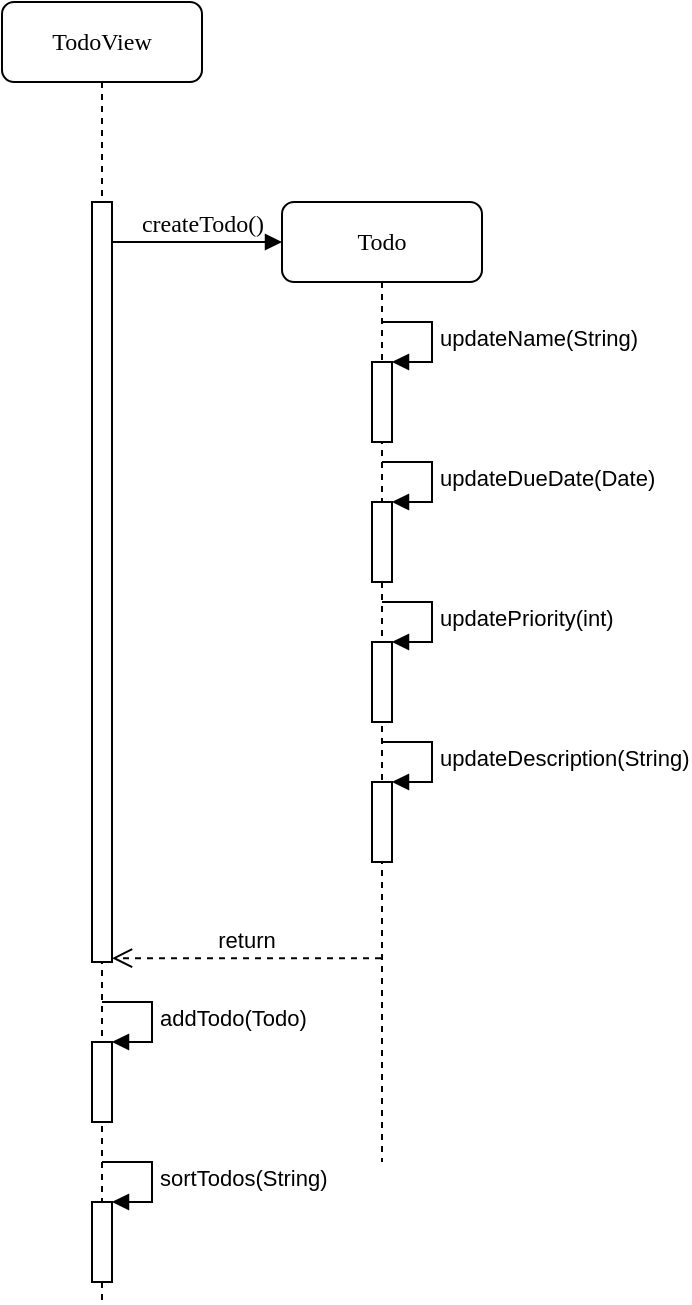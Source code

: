 <mxfile version="12.2.7" type="google" pages="1"><diagram name="Page-1" id="13e1069c-82ec-6db2-03f1-153e76fe0fe0"><mxGraphModel dx="1341" dy="762" grid="1" gridSize="10" guides="1" tooltips="1" connect="1" arrows="1" fold="1" page="1" pageScale="1" pageWidth="500" pageHeight="800" background="#ffffff" math="0" shadow="0"><root><mxCell id="0"/><mxCell id="1" parent="0"/><mxCell id="7baba1c4bc27f4b0-2" value="Todo" style="shape=umlLifeline;perimeter=lifelinePerimeter;whiteSpace=wrap;html=1;container=1;collapsible=0;recursiveResize=0;outlineConnect=0;rounded=1;shadow=0;comic=0;labelBackgroundColor=none;strokeWidth=1;fontFamily=Verdana;fontSize=12;align=center;" parent="1" vertex="1"><mxGeometry x="240" y="180" width="100" height="480" as="geometry"/></mxCell><mxCell id="qrRCwsw1YbezFwDfmSYu-15" value="" style="html=1;points=[];perimeter=orthogonalPerimeter;" parent="7baba1c4bc27f4b0-2" vertex="1"><mxGeometry x="45" y="150" width="10" height="40" as="geometry"/></mxCell><mxCell id="qrRCwsw1YbezFwDfmSYu-16" value="updateDueDate(Date)" style="edgeStyle=orthogonalEdgeStyle;html=1;align=left;spacingLeft=2;endArrow=block;rounded=0;entryX=1;entryY=0;" parent="7baba1c4bc27f4b0-2" target="qrRCwsw1YbezFwDfmSYu-15" edge="1"><mxGeometry relative="1" as="geometry"><mxPoint x="50" y="130" as="sourcePoint"/><Array as="points"><mxPoint x="75" y="130"/></Array></mxGeometry></mxCell><mxCell id="qrRCwsw1YbezFwDfmSYu-17" value="" style="html=1;points=[];perimeter=orthogonalPerimeter;" parent="7baba1c4bc27f4b0-2" vertex="1"><mxGeometry x="45" y="80" width="10" height="40" as="geometry"/></mxCell><mxCell id="qrRCwsw1YbezFwDfmSYu-18" value="updateName(String)" style="edgeStyle=orthogonalEdgeStyle;html=1;align=left;spacingLeft=2;endArrow=block;rounded=0;entryX=1;entryY=0;" parent="7baba1c4bc27f4b0-2" target="qrRCwsw1YbezFwDfmSYu-17" edge="1"><mxGeometry relative="1" as="geometry"><mxPoint x="50" y="60" as="sourcePoint"/><Array as="points"><mxPoint x="75" y="60"/></Array></mxGeometry></mxCell><mxCell id="qrRCwsw1YbezFwDfmSYu-23" value="" style="html=1;points=[];perimeter=orthogonalPerimeter;" parent="7baba1c4bc27f4b0-2" vertex="1"><mxGeometry x="45" y="220" width="10" height="40" as="geometry"/></mxCell><mxCell id="qrRCwsw1YbezFwDfmSYu-24" value="updatePriority(int)" style="edgeStyle=orthogonalEdgeStyle;html=1;align=left;spacingLeft=2;endArrow=block;rounded=0;entryX=1;entryY=0;" parent="7baba1c4bc27f4b0-2" target="qrRCwsw1YbezFwDfmSYu-23" edge="1"><mxGeometry relative="1" as="geometry"><mxPoint x="50" y="200" as="sourcePoint"/><Array as="points"><mxPoint x="75" y="200"/></Array></mxGeometry></mxCell><mxCell id="qrRCwsw1YbezFwDfmSYu-25" value="" style="html=1;points=[];perimeter=orthogonalPerimeter;" parent="7baba1c4bc27f4b0-2" vertex="1"><mxGeometry x="45" y="290" width="10" height="40" as="geometry"/></mxCell><mxCell id="qrRCwsw1YbezFwDfmSYu-26" value="updateDescription(String)" style="edgeStyle=orthogonalEdgeStyle;html=1;align=left;spacingLeft=2;endArrow=block;rounded=0;entryX=1;entryY=0;" parent="7baba1c4bc27f4b0-2" target="qrRCwsw1YbezFwDfmSYu-25" edge="1"><mxGeometry relative="1" as="geometry"><mxPoint x="50" y="270" as="sourcePoint"/><Array as="points"><mxPoint x="75" y="270"/></Array></mxGeometry></mxCell><mxCell id="7baba1c4bc27f4b0-8" value="&lt;font face=&quot;Nunito&quot;&gt;TodoView&lt;/font&gt;" style="shape=umlLifeline;perimeter=lifelinePerimeter;whiteSpace=wrap;html=1;container=1;collapsible=0;recursiveResize=0;outlineConnect=0;rounded=1;shadow=0;comic=0;labelBackgroundColor=none;strokeWidth=1;fontFamily=Verdana;fontSize=12;align=center;" parent="1" vertex="1"><mxGeometry x="100" y="80" width="100" height="650" as="geometry"/></mxCell><mxCell id="7baba1c4bc27f4b0-9" value="" style="html=1;points=[];perimeter=orthogonalPerimeter;rounded=0;shadow=0;comic=0;labelBackgroundColor=none;strokeWidth=1;fontFamily=Verdana;fontSize=12;align=center;" parent="7baba1c4bc27f4b0-8" vertex="1"><mxGeometry x="45" y="100" width="10" height="380" as="geometry"/></mxCell><mxCell id="qrRCwsw1YbezFwDfmSYu-28" value="" style="html=1;points=[];perimeter=orthogonalPerimeter;" parent="7baba1c4bc27f4b0-8" vertex="1"><mxGeometry x="45" y="520" width="10" height="40" as="geometry"/></mxCell><mxCell id="qrRCwsw1YbezFwDfmSYu-29" value="addTodo(Todo)" style="edgeStyle=orthogonalEdgeStyle;html=1;align=left;spacingLeft=2;endArrow=block;rounded=0;entryX=1;entryY=0;" parent="7baba1c4bc27f4b0-8" target="qrRCwsw1YbezFwDfmSYu-28" edge="1"><mxGeometry relative="1" as="geometry"><mxPoint x="50" y="500" as="sourcePoint"/><Array as="points"><mxPoint x="75" y="500"/></Array></mxGeometry></mxCell><mxCell id="6jzcf83heTywpDqHi7Ov-2" value="" style="html=1;points=[];perimeter=orthogonalPerimeter;" vertex="1" parent="7baba1c4bc27f4b0-8"><mxGeometry x="45" y="600" width="10" height="40" as="geometry"/></mxCell><mxCell id="6jzcf83heTywpDqHi7Ov-3" value="sortTodos(String)" style="edgeStyle=orthogonalEdgeStyle;html=1;align=left;spacingLeft=2;endArrow=block;rounded=0;entryX=1;entryY=0;" edge="1" target="6jzcf83heTywpDqHi7Ov-2" parent="7baba1c4bc27f4b0-8"><mxGeometry relative="1" as="geometry"><mxPoint x="50" y="580" as="sourcePoint"/><Array as="points"><mxPoint x="75" y="580"/></Array></mxGeometry></mxCell><mxCell id="7baba1c4bc27f4b0-11" value="&lt;font face=&quot;Lucida Console&quot;&gt;createTodo()&lt;/font&gt;" style="html=1;verticalAlign=bottom;endArrow=block;labelBackgroundColor=none;fontFamily=Nunito;fontSize=12;edgeStyle=elbowEdgeStyle;elbow=vertical;" parent="1" source="7baba1c4bc27f4b0-9" edge="1"><mxGeometry x="0.765" y="-30" relative="1" as="geometry"><mxPoint x="220" y="190" as="sourcePoint"/><mxPoint x="240" y="200" as="targetPoint"/><Array as="points"><mxPoint x="230" y="200"/></Array><mxPoint x="-30" y="-30" as="offset"/></mxGeometry></mxCell><mxCell id="qrRCwsw1YbezFwDfmSYu-9" value="return" style="html=1;verticalAlign=bottom;endArrow=open;dashed=1;endSize=8;entryX=1;entryY=0.995;entryDx=0;entryDy=0;entryPerimeter=0;" parent="1" source="7baba1c4bc27f4b0-2" target="7baba1c4bc27f4b0-9" edge="1"><mxGeometry relative="1" as="geometry"><mxPoint x="160" y="430" as="targetPoint"/><mxPoint x="280" y="505" as="sourcePoint"/></mxGeometry></mxCell></root></mxGraphModel></diagram></mxfile>